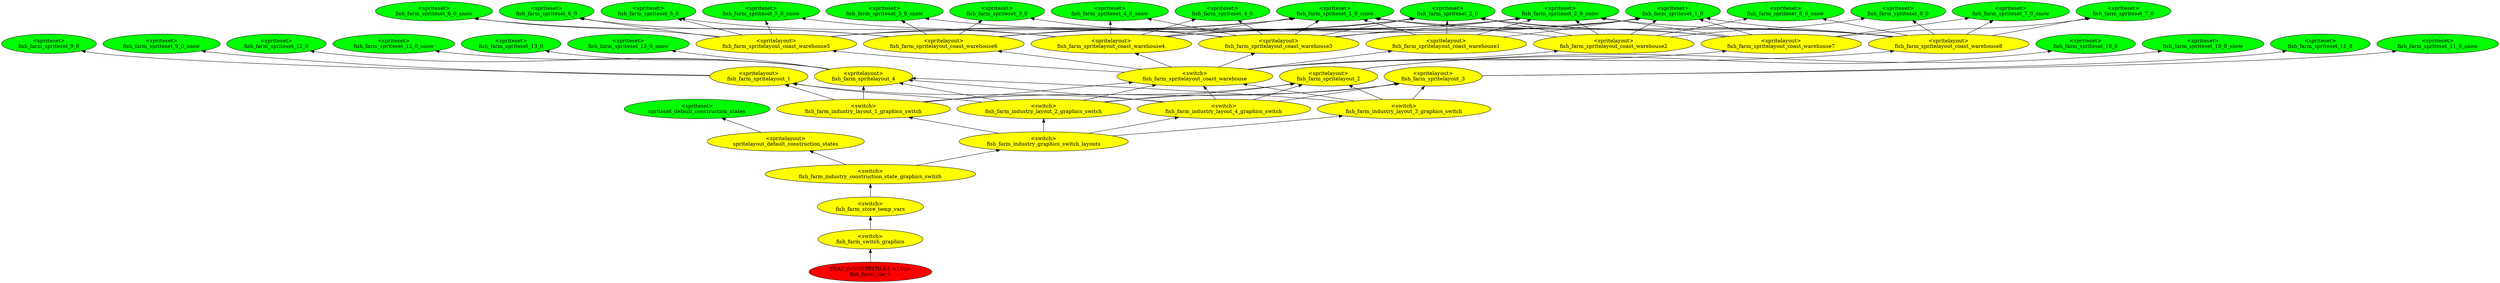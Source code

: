 digraph {
rankdir="BT"
spriteset_default_construction_states [fillcolor=green style="filled" label="<spriteset>\nspriteset_default_construction_states"]
spritelayout_default_construction_states [fillcolor=yellow style="filled" label="<spritelayout>\nspritelayout_default_construction_states"]
fish_farm_spriteset_1_0 [fillcolor=green style="filled" label="<spriteset>\nfish_farm_spriteset_1_0"]
fish_farm_spriteset_1_0_snow [fillcolor=green style="filled" label="<spriteset>\nfish_farm_spriteset_1_0_snow"]
fish_farm_spriteset_2_0 [fillcolor=green style="filled" label="<spriteset>\nfish_farm_spriteset_2_0"]
fish_farm_spriteset_2_0_snow [fillcolor=green style="filled" label="<spriteset>\nfish_farm_spriteset_2_0_snow"]
fish_farm_spriteset_3_0 [fillcolor=green style="filled" label="<spriteset>\nfish_farm_spriteset_3_0"]
fish_farm_spriteset_3_0_snow [fillcolor=green style="filled" label="<spriteset>\nfish_farm_spriteset_3_0_snow"]
fish_farm_spriteset_4_0 [fillcolor=green style="filled" label="<spriteset>\nfish_farm_spriteset_4_0"]
fish_farm_spriteset_4_0_snow [fillcolor=green style="filled" label="<spriteset>\nfish_farm_spriteset_4_0_snow"]
fish_farm_spriteset_5_0 [fillcolor=green style="filled" label="<spriteset>\nfish_farm_spriteset_5_0"]
fish_farm_spriteset_5_0_snow [fillcolor=green style="filled" label="<spriteset>\nfish_farm_spriteset_5_0_snow"]
fish_farm_spriteset_6_0 [fillcolor=green style="filled" label="<spriteset>\nfish_farm_spriteset_6_0"]
fish_farm_spriteset_6_0_snow [fillcolor=green style="filled" label="<spriteset>\nfish_farm_spriteset_6_0_snow"]
fish_farm_spriteset_7_0 [fillcolor=green style="filled" label="<spriteset>\nfish_farm_spriteset_7_0"]
fish_farm_spriteset_7_0_snow [fillcolor=green style="filled" label="<spriteset>\nfish_farm_spriteset_7_0_snow"]
fish_farm_spriteset_8_0 [fillcolor=green style="filled" label="<spriteset>\nfish_farm_spriteset_8_0"]
fish_farm_spriteset_8_0_snow [fillcolor=green style="filled" label="<spriteset>\nfish_farm_spriteset_8_0_snow"]
fish_farm_spriteset_9_0 [fillcolor=green style="filled" label="<spriteset>\nfish_farm_spriteset_9_0"]
fish_farm_spriteset_9_0_snow [fillcolor=green style="filled" label="<spriteset>\nfish_farm_spriteset_9_0_snow"]
fish_farm_spriteset_10_0 [fillcolor=green style="filled" label="<spriteset>\nfish_farm_spriteset_10_0"]
fish_farm_spriteset_10_0_snow [fillcolor=green style="filled" label="<spriteset>\nfish_farm_spriteset_10_0_snow"]
fish_farm_spriteset_11_0 [fillcolor=green style="filled" label="<spriteset>\nfish_farm_spriteset_11_0"]
fish_farm_spriteset_11_0_snow [fillcolor=green style="filled" label="<spriteset>\nfish_farm_spriteset_11_0_snow"]
fish_farm_spriteset_12_0 [fillcolor=green style="filled" label="<spriteset>\nfish_farm_spriteset_12_0"]
fish_farm_spriteset_12_0_snow [fillcolor=green style="filled" label="<spriteset>\nfish_farm_spriteset_12_0_snow"]
fish_farm_spriteset_13_0 [fillcolor=green style="filled" label="<spriteset>\nfish_farm_spriteset_13_0"]
fish_farm_spriteset_13_0_snow [fillcolor=green style="filled" label="<spriteset>\nfish_farm_spriteset_13_0_snow"]
fish_farm_spritelayout_1 [fillcolor=yellow style="filled" label="<spritelayout>\nfish_farm_spritelayout_1"]
fish_farm_spritelayout_2 [fillcolor=yellow style="filled" label="<spritelayout>\nfish_farm_spritelayout_2"]
fish_farm_spritelayout_3 [fillcolor=yellow style="filled" label="<spritelayout>\nfish_farm_spritelayout_3"]
fish_farm_spritelayout_4 [fillcolor=yellow style="filled" label="<spritelayout>\nfish_farm_spritelayout_4"]
fish_farm_spritelayout_coast_warehouse1 [fillcolor=yellow style="filled" label="<spritelayout>\nfish_farm_spritelayout_coast_warehouse1"]
fish_farm_spritelayout_coast_warehouse2 [fillcolor=yellow style="filled" label="<spritelayout>\nfish_farm_spritelayout_coast_warehouse2"]
fish_farm_spritelayout_coast_warehouse3 [fillcolor=yellow style="filled" label="<spritelayout>\nfish_farm_spritelayout_coast_warehouse3"]
fish_farm_spritelayout_coast_warehouse4 [fillcolor=yellow style="filled" label="<spritelayout>\nfish_farm_spritelayout_coast_warehouse4"]
fish_farm_spritelayout_coast_warehouse5 [fillcolor=yellow style="filled" label="<spritelayout>\nfish_farm_spritelayout_coast_warehouse5"]
fish_farm_spritelayout_coast_warehouse6 [fillcolor=yellow style="filled" label="<spritelayout>\nfish_farm_spritelayout_coast_warehouse6"]
fish_farm_spritelayout_coast_warehouse7 [fillcolor=yellow style="filled" label="<spritelayout>\nfish_farm_spritelayout_coast_warehouse7"]
fish_farm_spritelayout_coast_warehouse8 [fillcolor=yellow style="filled" label="<spritelayout>\nfish_farm_spritelayout_coast_warehouse8"]
fish_farm_spritelayout_coast_warehouse [fillcolor=yellow style="filled" label="<switch>\nfish_farm_spritelayout_coast_warehouse"]
fish_farm_industry_layout_1_graphics_switch [fillcolor=yellow style="filled" label="<switch>\nfish_farm_industry_layout_1_graphics_switch"]
fish_farm_industry_layout_2_graphics_switch [fillcolor=yellow style="filled" label="<switch>\nfish_farm_industry_layout_2_graphics_switch"]
fish_farm_industry_layout_3_graphics_switch [fillcolor=yellow style="filled" label="<switch>\nfish_farm_industry_layout_3_graphics_switch"]
fish_farm_industry_layout_4_graphics_switch [fillcolor=yellow style="filled" label="<switch>\nfish_farm_industry_layout_4_graphics_switch"]
fish_farm_industry_graphics_switch_layouts [fillcolor=yellow style="filled" label="<switch>\nfish_farm_industry_graphics_switch_layouts"]
fish_farm_industry_construction_state_graphics_switch [fillcolor=yellow style="filled" label="<switch>\nfish_farm_industry_construction_state_graphics_switch"]
fish_farm_store_temp_vars [fillcolor=yellow style="filled" label="<switch>\nfish_farm_store_temp_vars"]
fish_farm_switch_graphics [fillcolor=yellow style="filled" label="<switch>\nfish_farm_switch_graphics"]
fish_farm_tile_1 [fillcolor=red style="filled" label="FEAT_INDUSTRYTILES <116>\nfish_farm_tile_1"]
fish_farm_spritelayout_coast_warehouse->fish_farm_spritelayout_coast_warehouse7
fish_farm_industry_graphics_switch_layouts->fish_farm_industry_layout_3_graphics_switch
fish_farm_spritelayout_coast_warehouse7->fish_farm_spriteset_2_0
fish_farm_industry_layout_3_graphics_switch->fish_farm_spritelayout_coast_warehouse
fish_farm_spritelayout_4->fish_farm_spriteset_13_0
fish_farm_spritelayout_4->fish_farm_spriteset_12_0
fish_farm_spritelayout_coast_warehouse4->fish_farm_spriteset_2_0_snow
fish_farm_industry_graphics_switch_layouts->fish_farm_industry_layout_2_graphics_switch
fish_farm_spritelayout_coast_warehouse1->fish_farm_spriteset_2_0_snow
fish_farm_spritelayout_coast_warehouse3->fish_farm_spriteset_3_0
fish_farm_spritelayout_coast_warehouse->fish_farm_spritelayout_coast_warehouse3
fish_farm_spritelayout_coast_warehouse4->fish_farm_spriteset_1_0
fish_farm_spritelayout_coast_warehouse->fish_farm_spritelayout_coast_warehouse5
fish_farm_spritelayout_coast_warehouse7->fish_farm_spriteset_2_0_snow
fish_farm_spritelayout_coast_warehouse8->fish_farm_spriteset_2_0_snow
fish_farm_industry_layout_3_graphics_switch->fish_farm_spritelayout_4
fish_farm_spritelayout_coast_warehouse6->fish_farm_spriteset_3_0_snow
fish_farm_industry_layout_4_graphics_switch->fish_farm_spritelayout_coast_warehouse
fish_farm_spritelayout_coast_warehouse4->fish_farm_spriteset_5_0
fish_farm_spritelayout_coast_warehouse4->fish_farm_spriteset_4_0
fish_farm_spritelayout_3->fish_farm_spriteset_11_0_snow
fish_farm_industry_layout_1_graphics_switch->fish_farm_spritelayout_4
fish_farm_spritelayout_coast_warehouse7->fish_farm_spriteset_1_0
fish_farm_spritelayout_coast_warehouse6->fish_farm_spriteset_2_0_snow
fish_farm_spritelayout_coast_warehouse4->fish_farm_spriteset_1_0_snow
fish_farm_spritelayout_coast_warehouse2->fish_farm_spriteset_1_0_snow
fish_farm_spritelayout_coast_warehouse3->fish_farm_spriteset_2_0
fish_farm_industry_layout_3_graphics_switch->fish_farm_spritelayout_3
fish_farm_spritelayout_coast_warehouse5->fish_farm_spriteset_5_0
fish_farm_industry_layout_3_graphics_switch->fish_farm_spritelayout_2
fish_farm_spritelayout_coast_warehouse7->fish_farm_spriteset_7_0_snow
fish_farm_spritelayout_coast_warehouse2->fish_farm_spriteset_2_0_snow
fish_farm_spritelayout_coast_warehouse5->fish_farm_spriteset_1_0
fish_farm_spritelayout_coast_warehouse->fish_farm_spritelayout_coast_warehouse8
fish_farm_spritelayout_coast_warehouse5->fish_farm_spriteset_1_0_snow
fish_farm_spritelayout_coast_warehouse5->fish_farm_spriteset_6_0_snow
fish_farm_spritelayout_coast_warehouse2->fish_farm_spriteset_1_0
fish_farm_industry_layout_4_graphics_switch->fish_farm_spritelayout_1
fish_farm_spritelayout_coast_warehouse4->fish_farm_spriteset_5_0_snow
fish_farm_spritelayout_coast_warehouse7->fish_farm_spriteset_7_0
fish_farm_spritelayout_coast_warehouse8->fish_farm_spriteset_1_0
fish_farm_spritelayout_coast_warehouse3->fish_farm_spriteset_1_0
fish_farm_industry_graphics_switch_layouts->fish_farm_industry_layout_1_graphics_switch
fish_farm_spritelayout_coast_warehouse3->fish_farm_spriteset_1_0_snow
fish_farm_spritelayout_coast_warehouse6->fish_farm_spriteset_6_0
fish_farm_spritelayout_coast_warehouse8->fish_farm_spriteset_8_0
fish_farm_spritelayout_4->fish_farm_spriteset_13_0_snow
fish_farm_spritelayout_coast_warehouse->fish_farm_spritelayout_coast_warehouse2
fish_farm_industry_layout_4_graphics_switch->fish_farm_spritelayout_4
fish_farm_spritelayout_coast_warehouse8->fish_farm_spriteset_1_0_snow
fish_farm_spritelayout_coast_warehouse8->fish_farm_spriteset_7_0_snow
fish_farm_spritelayout_coast_warehouse2->fish_farm_spriteset_8_0_snow
fish_farm_spritelayout_coast_warehouse->fish_farm_spritelayout_coast_warehouse6
fish_farm_spritelayout_1->fish_farm_spriteset_9_0
fish_farm_spritelayout_coast_warehouse5->fish_farm_spriteset_6_0
fish_farm_spritelayout_coast_warehouse1->fish_farm_spriteset_1_0
fish_farm_spritelayout_coast_warehouse5->fish_farm_spriteset_2_0_snow
fish_farm_spritelayout_3->fish_farm_spriteset_11_0
fish_farm_spritelayout_coast_warehouse1->fish_farm_spriteset_2_0
fish_farm_spritelayout_coast_warehouse8->fish_farm_spriteset_2_0
fish_farm_industry_construction_state_graphics_switch->fish_farm_industry_graphics_switch_layouts
fish_farm_switch_graphics->fish_farm_store_temp_vars
fish_farm_industry_layout_1_graphics_switch->fish_farm_spritelayout_coast_warehouse
fish_farm_spritelayout_coast_warehouse5->fish_farm_spriteset_2_0
fish_farm_spritelayout_coast_warehouse->fish_farm_spritelayout_coast_warehouse4
fish_farm_industry_layout_1_graphics_switch->fish_farm_spritelayout_2
fish_farm_spritelayout_coast_warehouse6->fish_farm_spriteset_1_0
fish_farm_spritelayout_1->fish_farm_spriteset_9_0_snow
fish_farm_industry_layout_2_graphics_switch->fish_farm_spritelayout_4
fish_farm_industry_layout_1_graphics_switch->fish_farm_spritelayout_1
fish_farm_spritelayout_coast_warehouse6->fish_farm_spriteset_2_0
fish_farm_spritelayout_coast_warehouse4->fish_farm_spriteset_2_0
fish_farm_spritelayout_coast_warehouse6->fish_farm_spriteset_1_0_snow
fish_farm_industry_construction_state_graphics_switch->spritelayout_default_construction_states
fish_farm_spritelayout_coast_warehouse3->fish_farm_spriteset_4_0_snow
fish_farm_spritelayout_coast_warehouse6->fish_farm_spriteset_6_0_snow
fish_farm_spritelayout_4->fish_farm_spriteset_12_0_snow
fish_farm_tile_1->fish_farm_switch_graphics
fish_farm_spritelayout_coast_warehouse7->fish_farm_spriteset_1_0_snow
fish_farm_industry_layout_4_graphics_switch->fish_farm_spritelayout_3
fish_farm_industry_layout_1_graphics_switch->fish_farm_spritelayout_3
fish_farm_industry_graphics_switch_layouts->fish_farm_industry_layout_4_graphics_switch
fish_farm_spritelayout_coast_warehouse8->fish_farm_spriteset_7_0
fish_farm_spritelayout_coast_warehouse1->fish_farm_spriteset_1_0_snow
fish_farm_spritelayout_coast_warehouse2->fish_farm_spriteset_2_0
fish_farm_spritelayout_coast_warehouse8->fish_farm_spriteset_8_0_snow
spritelayout_default_construction_states->spriteset_default_construction_states
fish_farm_spritelayout_coast_warehouse3->fish_farm_spriteset_2_0_snow
fish_farm_industry_layout_2_graphics_switch->fish_farm_spritelayout_2
fish_farm_spritelayout_coast_warehouse4->fish_farm_spriteset_4_0_snow
fish_farm_spritelayout_coast_warehouse->fish_farm_spritelayout_coast_warehouse1
fish_farm_spritelayout_2->fish_farm_spriteset_10_0
fish_farm_spritelayout_coast_warehouse3->fish_farm_spriteset_4_0
fish_farm_store_temp_vars->fish_farm_industry_construction_state_graphics_switch
fish_farm_industry_layout_2_graphics_switch->fish_farm_spritelayout_3
fish_farm_spritelayout_2->fish_farm_spriteset_10_0_snow
fish_farm_industry_layout_4_graphics_switch->fish_farm_spritelayout_2
fish_farm_industry_layout_2_graphics_switch->fish_farm_spritelayout_coast_warehouse
fish_farm_spritelayout_coast_warehouse3->fish_farm_spriteset_3_0_snow
fish_farm_spritelayout_coast_warehouse5->fish_farm_spriteset_5_0_snow
fish_farm_spritelayout_coast_warehouse6->fish_farm_spriteset_3_0
fish_farm_spritelayout_coast_warehouse2->fish_farm_spriteset_8_0
fish_farm_industry_layout_2_graphics_switch->fish_farm_spritelayout_1
}
